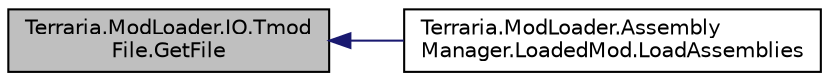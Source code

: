 digraph "Terraria.ModLoader.IO.TmodFile.GetFile"
{
  edge [fontname="Helvetica",fontsize="10",labelfontname="Helvetica",labelfontsize="10"];
  node [fontname="Helvetica",fontsize="10",shape=record];
  rankdir="LR";
  Node5 [label="Terraria.ModLoader.IO.Tmod\lFile.GetFile",height=0.2,width=0.4,color="black", fillcolor="grey75", style="filled", fontcolor="black"];
  Node5 -> Node6 [dir="back",color="midnightblue",fontsize="10",style="solid",fontname="Helvetica"];
  Node6 [label="Terraria.ModLoader.Assembly\lManager.LoadedMod.LoadAssemblies",height=0.2,width=0.4,color="black", fillcolor="white", style="filled",URL="$class_terraria_1_1_mod_loader_1_1_assembly_manager_1_1_loaded_mod.html#ad406f52f32b86d42353ef40f2c4936f7"];
}
